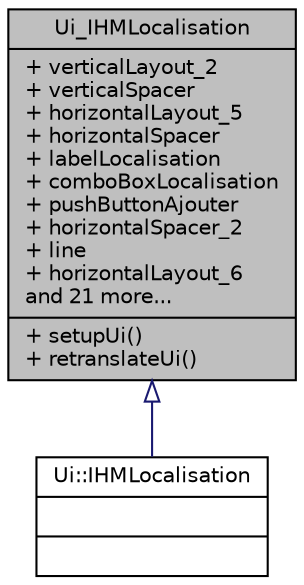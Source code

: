 digraph "Ui_IHMLocalisation"
{
 // LATEX_PDF_SIZE
  edge [fontname="Helvetica",fontsize="10",labelfontname="Helvetica",labelfontsize="10"];
  node [fontname="Helvetica",fontsize="10",shape=record];
  Node1 [label="{Ui_IHMLocalisation\n|+ verticalLayout_2\l+ verticalSpacer\l+ horizontalLayout_5\l+ horizontalSpacer\l+ labelLocalisation\l+ comboBoxLocalisation\l+ pushButtonAjouter\l+ horizontalSpacer_2\l+ line\l+ horizontalLayout_6\land 21 more...\l|+ setupUi()\l+ retranslateUi()\l}",height=0.2,width=0.4,color="black", fillcolor="grey75", style="filled", fontcolor="black",tooltip=" "];
  Node1 -> Node2 [dir="back",color="midnightblue",fontsize="10",style="solid",arrowtail="onormal"];
  Node2 [label="{Ui::IHMLocalisation\n||}",height=0.2,width=0.4,color="black", fillcolor="white", style="filled",URL="$class_ui_1_1_i_h_m_localisation.html",tooltip=" "];
}
